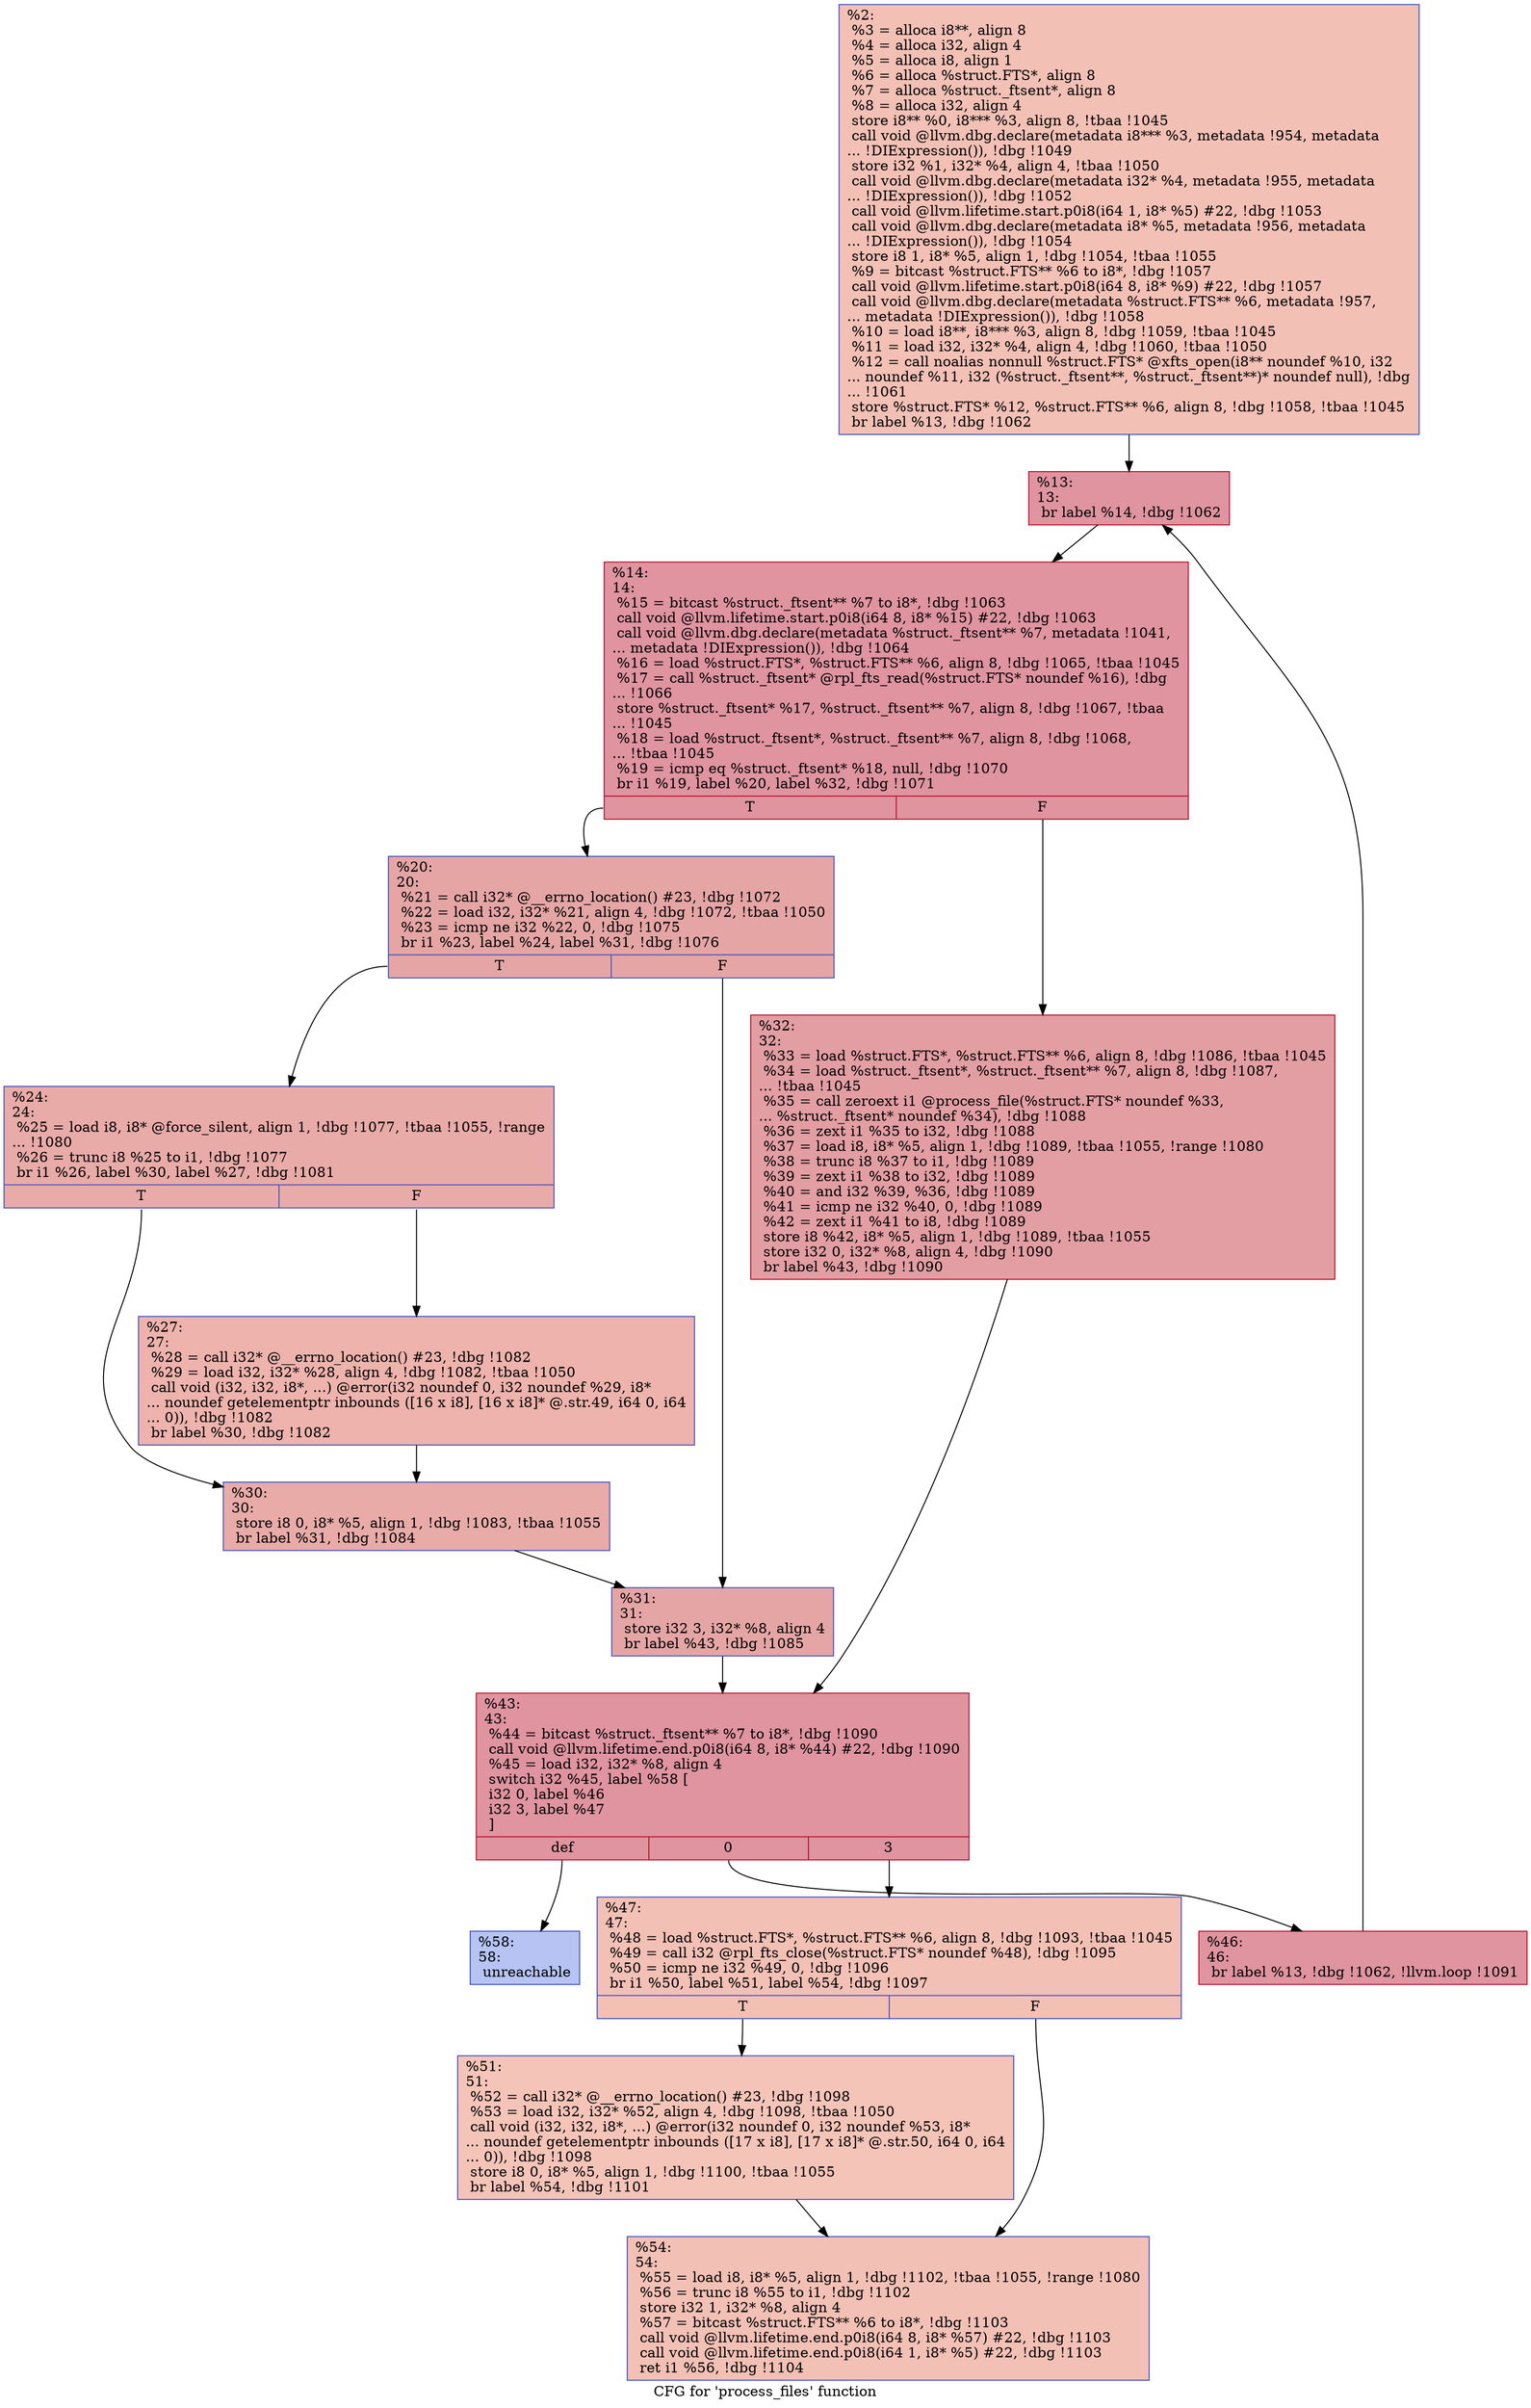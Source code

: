 digraph "CFG for 'process_files' function" {
	label="CFG for 'process_files' function";

	Node0x1ff7b60 [shape=record,color="#3d50c3ff", style=filled, fillcolor="#e5705870",label="{%2:\l  %3 = alloca i8**, align 8\l  %4 = alloca i32, align 4\l  %5 = alloca i8, align 1\l  %6 = alloca %struct.FTS*, align 8\l  %7 = alloca %struct._ftsent*, align 8\l  %8 = alloca i32, align 4\l  store i8** %0, i8*** %3, align 8, !tbaa !1045\l  call void @llvm.dbg.declare(metadata i8*** %3, metadata !954, metadata\l... !DIExpression()), !dbg !1049\l  store i32 %1, i32* %4, align 4, !tbaa !1050\l  call void @llvm.dbg.declare(metadata i32* %4, metadata !955, metadata\l... !DIExpression()), !dbg !1052\l  call void @llvm.lifetime.start.p0i8(i64 1, i8* %5) #22, !dbg !1053\l  call void @llvm.dbg.declare(metadata i8* %5, metadata !956, metadata\l... !DIExpression()), !dbg !1054\l  store i8 1, i8* %5, align 1, !dbg !1054, !tbaa !1055\l  %9 = bitcast %struct.FTS** %6 to i8*, !dbg !1057\l  call void @llvm.lifetime.start.p0i8(i64 8, i8* %9) #22, !dbg !1057\l  call void @llvm.dbg.declare(metadata %struct.FTS** %6, metadata !957,\l... metadata !DIExpression()), !dbg !1058\l  %10 = load i8**, i8*** %3, align 8, !dbg !1059, !tbaa !1045\l  %11 = load i32, i32* %4, align 4, !dbg !1060, !tbaa !1050\l  %12 = call noalias nonnull %struct.FTS* @xfts_open(i8** noundef %10, i32\l... noundef %11, i32 (%struct._ftsent**, %struct._ftsent**)* noundef null), !dbg\l... !1061\l  store %struct.FTS* %12, %struct.FTS** %6, align 8, !dbg !1058, !tbaa !1045\l  br label %13, !dbg !1062\l}"];
	Node0x1ff7b60 -> Node0x1fe6d90;
	Node0x1fe6d90 [shape=record,color="#b70d28ff", style=filled, fillcolor="#b70d2870",label="{%13:\l13:                                               \l  br label %14, !dbg !1062\l}"];
	Node0x1fe6d90 -> Node0x1fe6de0;
	Node0x1fe6de0 [shape=record,color="#b70d28ff", style=filled, fillcolor="#b70d2870",label="{%14:\l14:                                               \l  %15 = bitcast %struct._ftsent** %7 to i8*, !dbg !1063\l  call void @llvm.lifetime.start.p0i8(i64 8, i8* %15) #22, !dbg !1063\l  call void @llvm.dbg.declare(metadata %struct._ftsent** %7, metadata !1041,\l... metadata !DIExpression()), !dbg !1064\l  %16 = load %struct.FTS*, %struct.FTS** %6, align 8, !dbg !1065, !tbaa !1045\l  %17 = call %struct._ftsent* @rpl_fts_read(%struct.FTS* noundef %16), !dbg\l... !1066\l  store %struct._ftsent* %17, %struct._ftsent** %7, align 8, !dbg !1067, !tbaa\l... !1045\l  %18 = load %struct._ftsent*, %struct._ftsent** %7, align 8, !dbg !1068,\l... !tbaa !1045\l  %19 = icmp eq %struct._ftsent* %18, null, !dbg !1070\l  br i1 %19, label %20, label %32, !dbg !1071\l|{<s0>T|<s1>F}}"];
	Node0x1fe6de0:s0 -> Node0x1fe6e30;
	Node0x1fe6de0:s1 -> Node0x1fe6fc0;
	Node0x1fe6e30 [shape=record,color="#3d50c3ff", style=filled, fillcolor="#c5333470",label="{%20:\l20:                                               \l  %21 = call i32* @__errno_location() #23, !dbg !1072\l  %22 = load i32, i32* %21, align 4, !dbg !1072, !tbaa !1050\l  %23 = icmp ne i32 %22, 0, !dbg !1075\l  br i1 %23, label %24, label %31, !dbg !1076\l|{<s0>T|<s1>F}}"];
	Node0x1fe6e30:s0 -> Node0x1fe6e80;
	Node0x1fe6e30:s1 -> Node0x1fe6f70;
	Node0x1fe6e80 [shape=record,color="#3d50c3ff", style=filled, fillcolor="#cc403a70",label="{%24:\l24:                                               \l  %25 = load i8, i8* @force_silent, align 1, !dbg !1077, !tbaa !1055, !range\l... !1080\l  %26 = trunc i8 %25 to i1, !dbg !1077\l  br i1 %26, label %30, label %27, !dbg !1081\l|{<s0>T|<s1>F}}"];
	Node0x1fe6e80:s0 -> Node0x1fe6f20;
	Node0x1fe6e80:s1 -> Node0x1fe6ed0;
	Node0x1fe6ed0 [shape=record,color="#3d50c3ff", style=filled, fillcolor="#d6524470",label="{%27:\l27:                                               \l  %28 = call i32* @__errno_location() #23, !dbg !1082\l  %29 = load i32, i32* %28, align 4, !dbg !1082, !tbaa !1050\l  call void (i32, i32, i8*, ...) @error(i32 noundef 0, i32 noundef %29, i8*\l... noundef getelementptr inbounds ([16 x i8], [16 x i8]* @.str.49, i64 0, i64\l... 0)), !dbg !1082\l  br label %30, !dbg !1082\l}"];
	Node0x1fe6ed0 -> Node0x1fe6f20;
	Node0x1fe6f20 [shape=record,color="#3d50c3ff", style=filled, fillcolor="#cc403a70",label="{%30:\l30:                                               \l  store i8 0, i8* %5, align 1, !dbg !1083, !tbaa !1055\l  br label %31, !dbg !1084\l}"];
	Node0x1fe6f20 -> Node0x1fe6f70;
	Node0x1fe6f70 [shape=record,color="#3d50c3ff", style=filled, fillcolor="#c5333470",label="{%31:\l31:                                               \l  store i32 3, i32* %8, align 4\l  br label %43, !dbg !1085\l}"];
	Node0x1fe6f70 -> Node0x1fe7010;
	Node0x1fe6fc0 [shape=record,color="#b70d28ff", style=filled, fillcolor="#be242e70",label="{%32:\l32:                                               \l  %33 = load %struct.FTS*, %struct.FTS** %6, align 8, !dbg !1086, !tbaa !1045\l  %34 = load %struct._ftsent*, %struct._ftsent** %7, align 8, !dbg !1087,\l... !tbaa !1045\l  %35 = call zeroext i1 @process_file(%struct.FTS* noundef %33,\l... %struct._ftsent* noundef %34), !dbg !1088\l  %36 = zext i1 %35 to i32, !dbg !1088\l  %37 = load i8, i8* %5, align 1, !dbg !1089, !tbaa !1055, !range !1080\l  %38 = trunc i8 %37 to i1, !dbg !1089\l  %39 = zext i1 %38 to i32, !dbg !1089\l  %40 = and i32 %39, %36, !dbg !1089\l  %41 = icmp ne i32 %40, 0, !dbg !1089\l  %42 = zext i1 %41 to i8, !dbg !1089\l  store i8 %42, i8* %5, align 1, !dbg !1089, !tbaa !1055\l  store i32 0, i32* %8, align 4, !dbg !1090\l  br label %43, !dbg !1090\l}"];
	Node0x1fe6fc0 -> Node0x1fe7010;
	Node0x1fe7010 [shape=record,color="#b70d28ff", style=filled, fillcolor="#b70d2870",label="{%43:\l43:                                               \l  %44 = bitcast %struct._ftsent** %7 to i8*, !dbg !1090\l  call void @llvm.lifetime.end.p0i8(i64 8, i8* %44) #22, !dbg !1090\l  %45 = load i32, i32* %8, align 4\l  switch i32 %45, label %58 [\l    i32 0, label %46\l    i32 3, label %47\l  ]\l|{<s0>def|<s1>0|<s2>3}}"];
	Node0x1fe7010:s0 -> Node0x1fe71a0;
	Node0x1fe7010:s1 -> Node0x1fe7060;
	Node0x1fe7010:s2 -> Node0x1fe70b0;
	Node0x1fe7060 [shape=record,color="#b70d28ff", style=filled, fillcolor="#b70d2870",label="{%46:\l46:                                               \l  br label %13, !dbg !1062, !llvm.loop !1091\l}"];
	Node0x1fe7060 -> Node0x1fe6d90;
	Node0x1fe70b0 [shape=record,color="#3d50c3ff", style=filled, fillcolor="#e5705870",label="{%47:\l47:                                               \l  %48 = load %struct.FTS*, %struct.FTS** %6, align 8, !dbg !1093, !tbaa !1045\l  %49 = call i32 @rpl_fts_close(%struct.FTS* noundef %48), !dbg !1095\l  %50 = icmp ne i32 %49, 0, !dbg !1096\l  br i1 %50, label %51, label %54, !dbg !1097\l|{<s0>T|<s1>F}}"];
	Node0x1fe70b0:s0 -> Node0x1fe7100;
	Node0x1fe70b0:s1 -> Node0x1fe7150;
	Node0x1fe7100 [shape=record,color="#3d50c3ff", style=filled, fillcolor="#e97a5f70",label="{%51:\l51:                                               \l  %52 = call i32* @__errno_location() #23, !dbg !1098\l  %53 = load i32, i32* %52, align 4, !dbg !1098, !tbaa !1050\l  call void (i32, i32, i8*, ...) @error(i32 noundef 0, i32 noundef %53, i8*\l... noundef getelementptr inbounds ([17 x i8], [17 x i8]* @.str.50, i64 0, i64\l... 0)), !dbg !1098\l  store i8 0, i8* %5, align 1, !dbg !1100, !tbaa !1055\l  br label %54, !dbg !1101\l}"];
	Node0x1fe7100 -> Node0x1fe7150;
	Node0x1fe7150 [shape=record,color="#3d50c3ff", style=filled, fillcolor="#e5705870",label="{%54:\l54:                                               \l  %55 = load i8, i8* %5, align 1, !dbg !1102, !tbaa !1055, !range !1080\l  %56 = trunc i8 %55 to i1, !dbg !1102\l  store i32 1, i32* %8, align 4\l  %57 = bitcast %struct.FTS** %6 to i8*, !dbg !1103\l  call void @llvm.lifetime.end.p0i8(i64 8, i8* %57) #22, !dbg !1103\l  call void @llvm.lifetime.end.p0i8(i64 1, i8* %5) #22, !dbg !1103\l  ret i1 %56, !dbg !1104\l}"];
	Node0x1fe71a0 [shape=record,color="#3d50c3ff", style=filled, fillcolor="#5977e370",label="{%58:\l58:                                               \l  unreachable\l}"];
}
